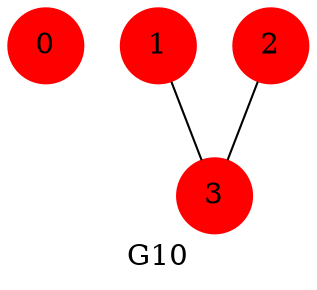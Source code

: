 strict graph G10 {
	graph [label=G10];
	node [color=red,
		shape=circle,
		style=filled
	];
	0;
	1 -- 3;
	2 -- 3;
}
